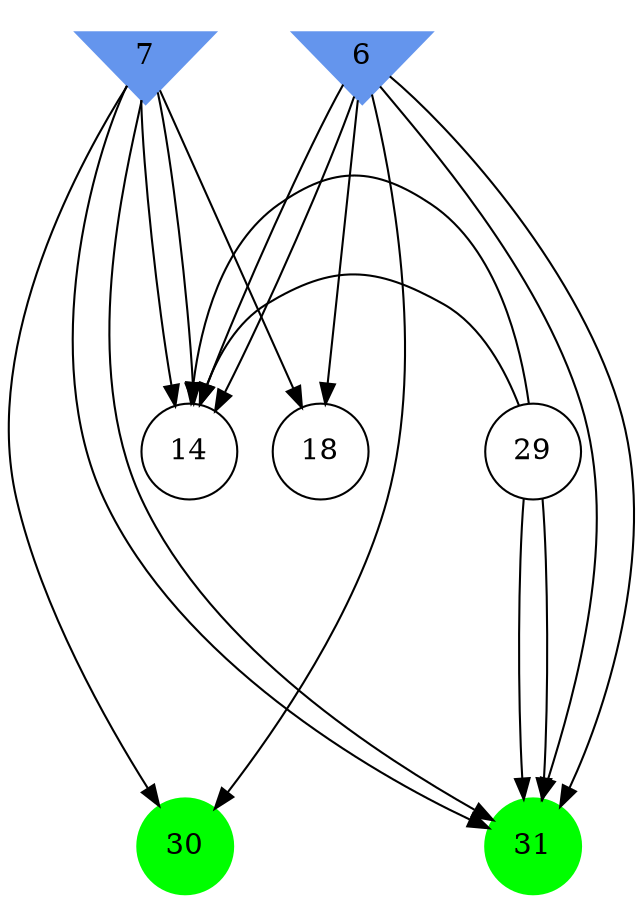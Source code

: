 digraph brain {
	ranksep=2.0;
	6 [shape=invtriangle,style=filled,color=cornflowerblue];
	7 [shape=invtriangle,style=filled,color=cornflowerblue];
	14 [shape=circle,color=black];
	18 [shape=circle,color=black];
	29 [shape=circle,color=black];
	30 [shape=circle,style=filled,color=green];
	31 [shape=circle,style=filled,color=green];
	6	->	31;
	6	->	14;
	7	->	31;
	7	->	14;
	29	->	31;
	29	->	14;
	6	->	18;
	6	->	30;
	7	->	18;
	7	->	30;
	6	->	31;
	6	->	14;
	7	->	31;
	7	->	14;
	29	->	31;
	29	->	14;
	{ rank=same; 6; 7; }
	{ rank=same; 14; 18; 29; }
	{ rank=same; 30; 31; }
}
